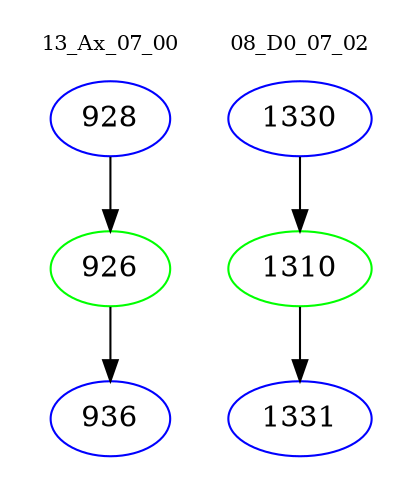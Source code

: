 digraph{
subgraph cluster_0 {
color = white
label = "13_Ax_07_00";
fontsize=10;
T0_928 [label="928", color="blue"]
T0_928 -> T0_926 [color="black"]
T0_926 [label="926", color="green"]
T0_926 -> T0_936 [color="black"]
T0_936 [label="936", color="blue"]
}
subgraph cluster_1 {
color = white
label = "08_D0_07_02";
fontsize=10;
T1_1330 [label="1330", color="blue"]
T1_1330 -> T1_1310 [color="black"]
T1_1310 [label="1310", color="green"]
T1_1310 -> T1_1331 [color="black"]
T1_1331 [label="1331", color="blue"]
}
}
